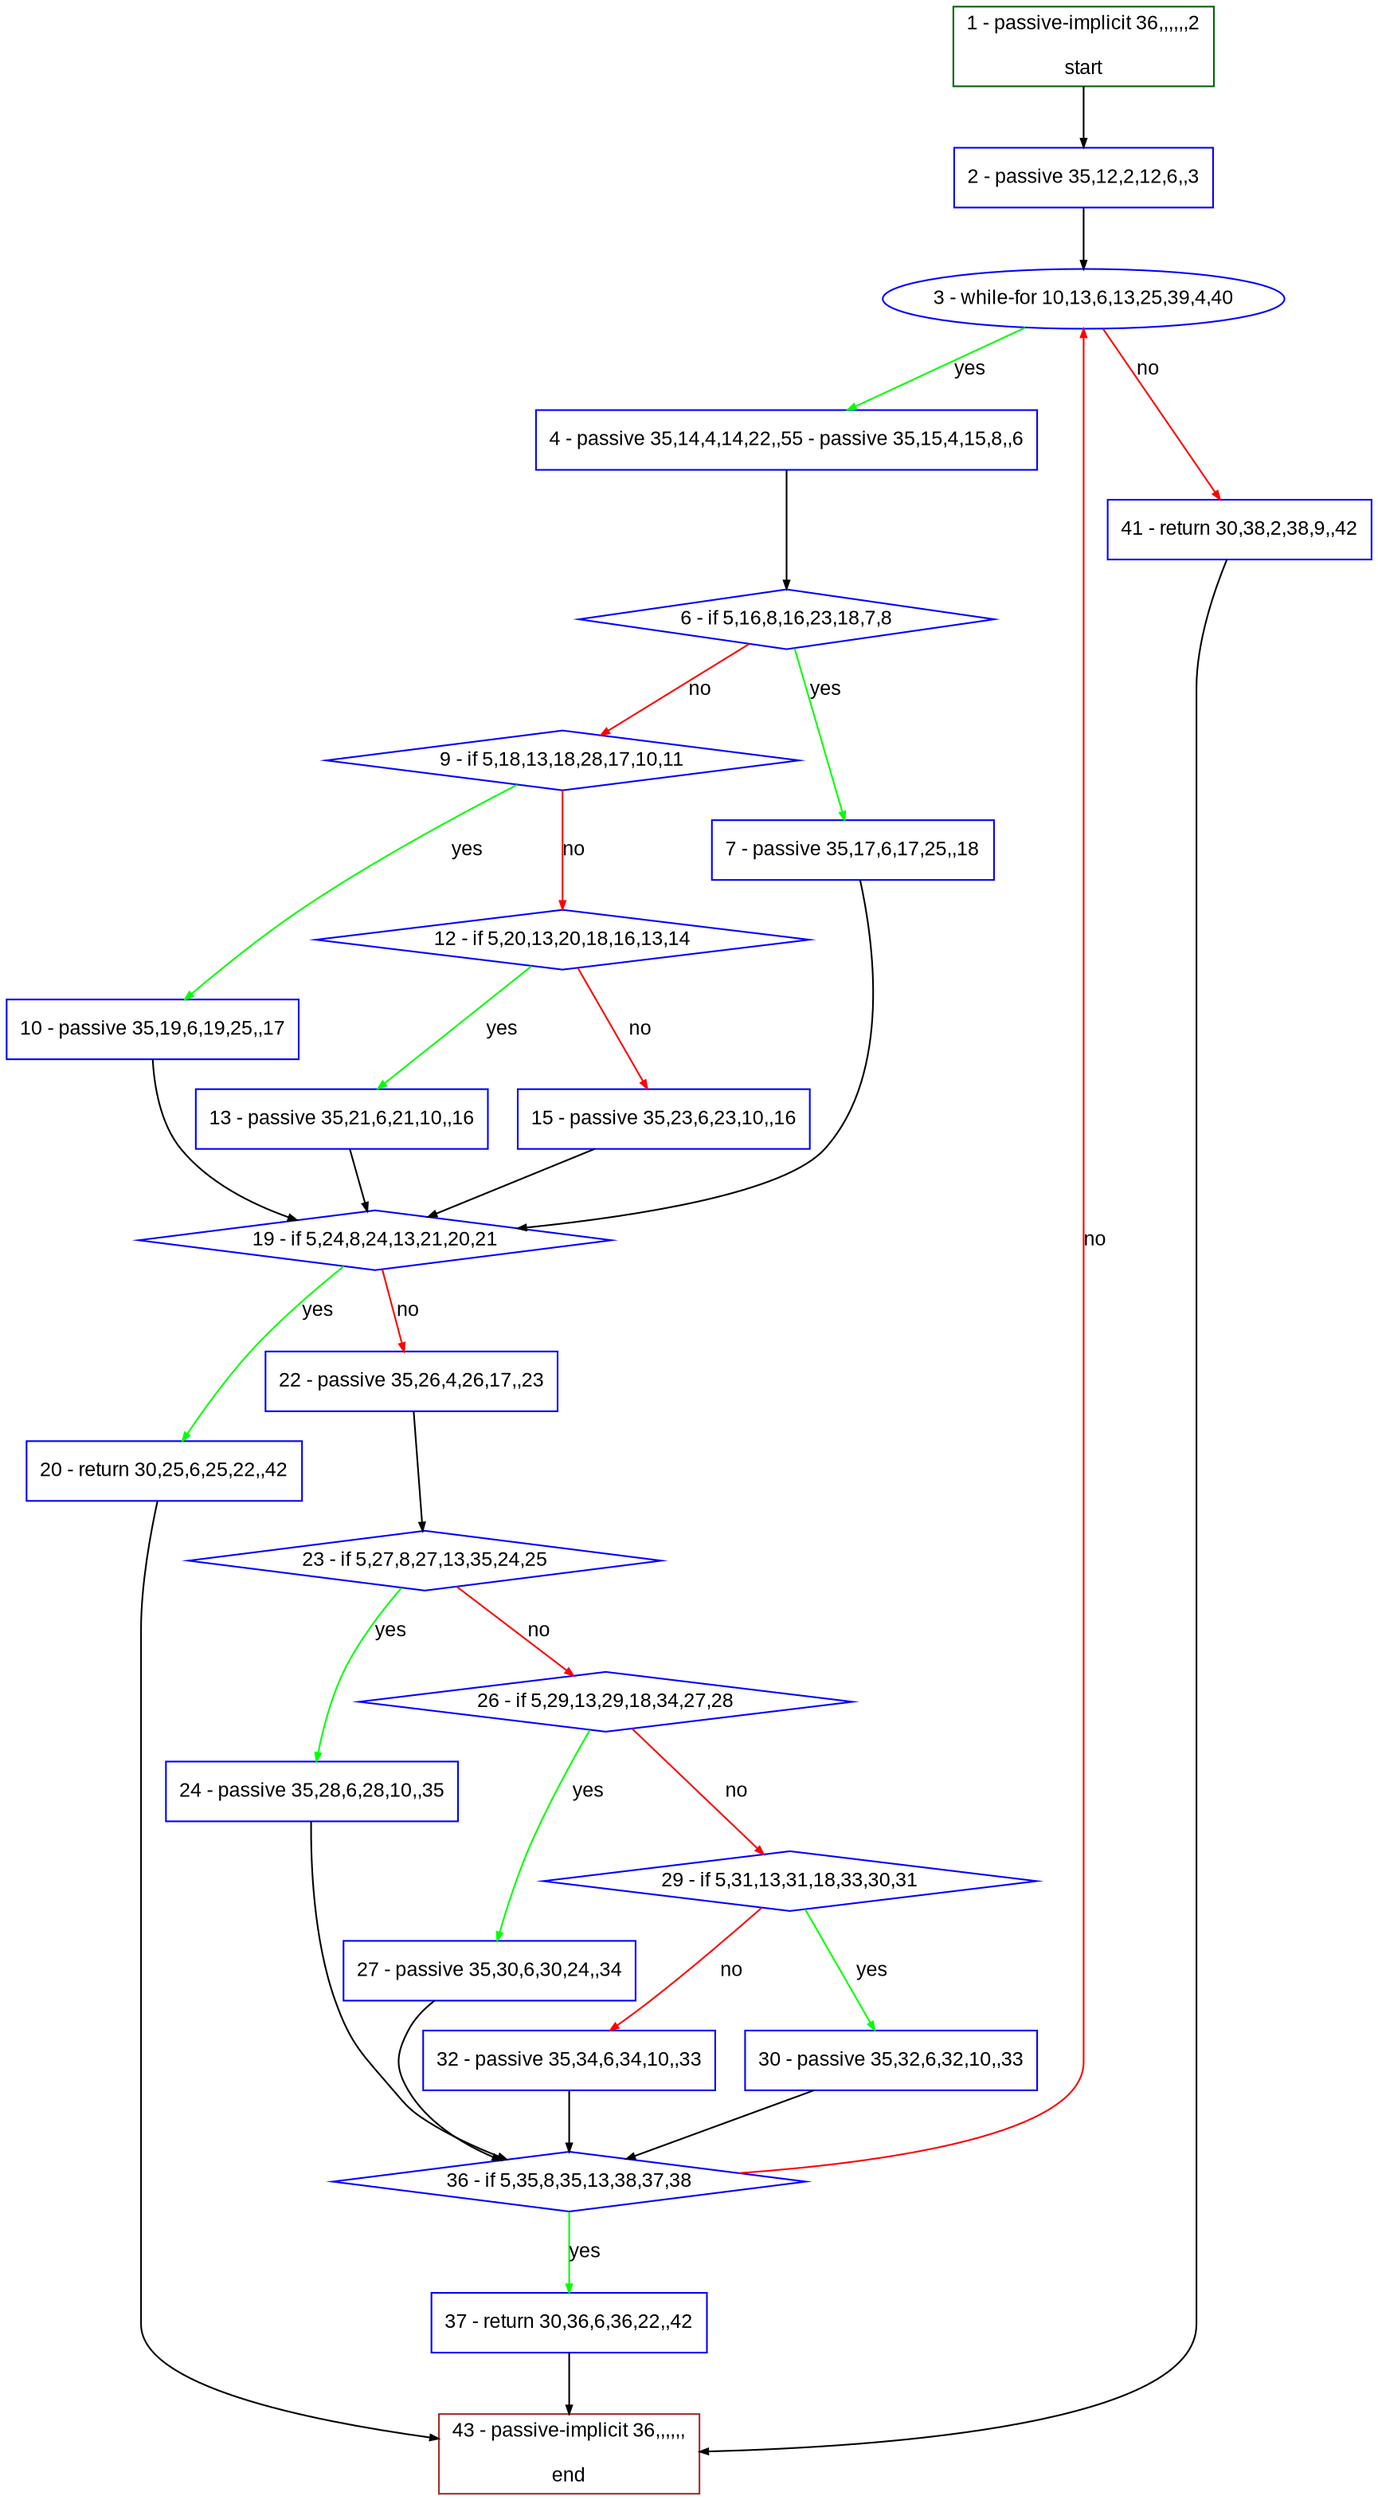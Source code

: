 digraph "" {
  graph [bgcolor="white", fillcolor="#FFFFCC", pack="true", packmode="clust", fontname="Arial", label="", fontsize="12", compound="true", style="rounded,filled"];
  node [node_initialized="no", fillcolor="white", fontname="Arial", label="", color="grey", fontsize="12", fixedsize="false", compound="true", shape="rectangle", style="filled"];
  edge [arrowtail="none", lhead="", fontcolor="black", fontname="Arial", label="", color="black", fontsize="12", arrowhead="normal", arrowsize="0.5", compound="true", ltail="", dir="forward"];
  __N1 [fillcolor="#ffffff", label="2 - passive 35,12,2,12,6,,3", color="#0000ff", shape="box", style="filled"];
  __N2 [fillcolor="#ffffff", label="1 - passive-implicit 36,,,,,,2\n\nstart", color="#006400", shape="box", style="filled"];
  __N3 [fillcolor="#ffffff", label="3 - while-for 10,13,6,13,25,39,4,40", color="#0000ff", shape="oval", style="filled"];
  __N4 [fillcolor="#ffffff", label="4 - passive 35,14,4,14,22,,55 - passive 35,15,4,15,8,,6", color="#0000ff", shape="box", style="filled"];
  __N5 [fillcolor="#ffffff", label="41 - return 30,38,2,38,9,,42", color="#0000ff", shape="box", style="filled"];
  __N6 [fillcolor="#ffffff", label="6 - if 5,16,8,16,23,18,7,8", color="#0000ff", shape="diamond", style="filled"];
  __N7 [fillcolor="#ffffff", label="7 - passive 35,17,6,17,25,,18", color="#0000ff", shape="box", style="filled"];
  __N8 [fillcolor="#ffffff", label="9 - if 5,18,13,18,28,17,10,11", color="#0000ff", shape="diamond", style="filled"];
  __N9 [fillcolor="#ffffff", label="19 - if 5,24,8,24,13,21,20,21", color="#0000ff", shape="diamond", style="filled"];
  __N10 [fillcolor="#ffffff", label="10 - passive 35,19,6,19,25,,17", color="#0000ff", shape="box", style="filled"];
  __N11 [fillcolor="#ffffff", label="12 - if 5,20,13,20,18,16,13,14", color="#0000ff", shape="diamond", style="filled"];
  __N12 [fillcolor="#ffffff", label="13 - passive 35,21,6,21,10,,16", color="#0000ff", shape="box", style="filled"];
  __N13 [fillcolor="#ffffff", label="15 - passive 35,23,6,23,10,,16", color="#0000ff", shape="box", style="filled"];
  __N14 [fillcolor="#ffffff", label="20 - return 30,25,6,25,22,,42", color="#0000ff", shape="box", style="filled"];
  __N15 [fillcolor="#ffffff", label="22 - passive 35,26,4,26,17,,23", color="#0000ff", shape="box", style="filled"];
  __N16 [fillcolor="#ffffff", label="43 - passive-implicit 36,,,,,,\n\nend", color="#a52a2a", shape="box", style="filled"];
  __N17 [fillcolor="#ffffff", label="23 - if 5,27,8,27,13,35,24,25", color="#0000ff", shape="diamond", style="filled"];
  __N18 [fillcolor="#ffffff", label="24 - passive 35,28,6,28,10,,35", color="#0000ff", shape="box", style="filled"];
  __N19 [fillcolor="#ffffff", label="26 - if 5,29,13,29,18,34,27,28", color="#0000ff", shape="diamond", style="filled"];
  __N20 [fillcolor="#ffffff", label="36 - if 5,35,8,35,13,38,37,38", color="#0000ff", shape="diamond", style="filled"];
  __N21 [fillcolor="#ffffff", label="27 - passive 35,30,6,30,24,,34", color="#0000ff", shape="box", style="filled"];
  __N22 [fillcolor="#ffffff", label="29 - if 5,31,13,31,18,33,30,31", color="#0000ff", shape="diamond", style="filled"];
  __N23 [fillcolor="#ffffff", label="30 - passive 35,32,6,32,10,,33", color="#0000ff", shape="box", style="filled"];
  __N24 [fillcolor="#ffffff", label="32 - passive 35,34,6,34,10,,33", color="#0000ff", shape="box", style="filled"];
  __N25 [fillcolor="#ffffff", label="37 - return 30,36,6,36,22,,42", color="#0000ff", shape="box", style="filled"];
  __N2 -> __N1 [arrowtail="none", color="#000000", label="", arrowhead="normal", dir="forward"];
  __N1 -> __N3 [arrowtail="none", color="#000000", label="", arrowhead="normal", dir="forward"];
  __N3 -> __N4 [arrowtail="none", color="#00ff00", label="yes", arrowhead="normal", dir="forward"];
  __N3 -> __N5 [arrowtail="none", color="#ff0000", label="no", arrowhead="normal", dir="forward"];
  __N4 -> __N6 [arrowtail="none", color="#000000", label="", arrowhead="normal", dir="forward"];
  __N6 -> __N7 [arrowtail="none", color="#00ff00", label="yes", arrowhead="normal", dir="forward"];
  __N6 -> __N8 [arrowtail="none", color="#ff0000", label="no", arrowhead="normal", dir="forward"];
  __N7 -> __N9 [arrowtail="none", color="#000000", label="", arrowhead="normal", dir="forward"];
  __N8 -> __N10 [arrowtail="none", color="#00ff00", label="yes", arrowhead="normal", dir="forward"];
  __N8 -> __N11 [arrowtail="none", color="#ff0000", label="no", arrowhead="normal", dir="forward"];
  __N10 -> __N9 [arrowtail="none", color="#000000", label="", arrowhead="normal", dir="forward"];
  __N11 -> __N12 [arrowtail="none", color="#00ff00", label="yes", arrowhead="normal", dir="forward"];
  __N11 -> __N13 [arrowtail="none", color="#ff0000", label="no", arrowhead="normal", dir="forward"];
  __N12 -> __N9 [arrowtail="none", color="#000000", label="", arrowhead="normal", dir="forward"];
  __N13 -> __N9 [arrowtail="none", color="#000000", label="", arrowhead="normal", dir="forward"];
  __N9 -> __N14 [arrowtail="none", color="#00ff00", label="yes", arrowhead="normal", dir="forward"];
  __N9 -> __N15 [arrowtail="none", color="#ff0000", label="no", arrowhead="normal", dir="forward"];
  __N14 -> __N16 [arrowtail="none", color="#000000", label="", arrowhead="normal", dir="forward"];
  __N15 -> __N17 [arrowtail="none", color="#000000", label="", arrowhead="normal", dir="forward"];
  __N17 -> __N18 [arrowtail="none", color="#00ff00", label="yes", arrowhead="normal", dir="forward"];
  __N17 -> __N19 [arrowtail="none", color="#ff0000", label="no", arrowhead="normal", dir="forward"];
  __N18 -> __N20 [arrowtail="none", color="#000000", label="", arrowhead="normal", dir="forward"];
  __N19 -> __N21 [arrowtail="none", color="#00ff00", label="yes", arrowhead="normal", dir="forward"];
  __N19 -> __N22 [arrowtail="none", color="#ff0000", label="no", arrowhead="normal", dir="forward"];
  __N21 -> __N20 [arrowtail="none", color="#000000", label="", arrowhead="normal", dir="forward"];
  __N22 -> __N23 [arrowtail="none", color="#00ff00", label="yes", arrowhead="normal", dir="forward"];
  __N22 -> __N24 [arrowtail="none", color="#ff0000", label="no", arrowhead="normal", dir="forward"];
  __N23 -> __N20 [arrowtail="none", color="#000000", label="", arrowhead="normal", dir="forward"];
  __N24 -> __N20 [arrowtail="none", color="#000000", label="", arrowhead="normal", dir="forward"];
  __N20 -> __N3 [arrowtail="none", color="#ff0000", label="no", arrowhead="normal", dir="forward"];
  __N20 -> __N25 [arrowtail="none", color="#00ff00", label="yes", arrowhead="normal", dir="forward"];
  __N25 -> __N16 [arrowtail="none", color="#000000", label="", arrowhead="normal", dir="forward"];
  __N5 -> __N16 [arrowtail="none", color="#000000", label="", arrowhead="normal", dir="forward"];
}
